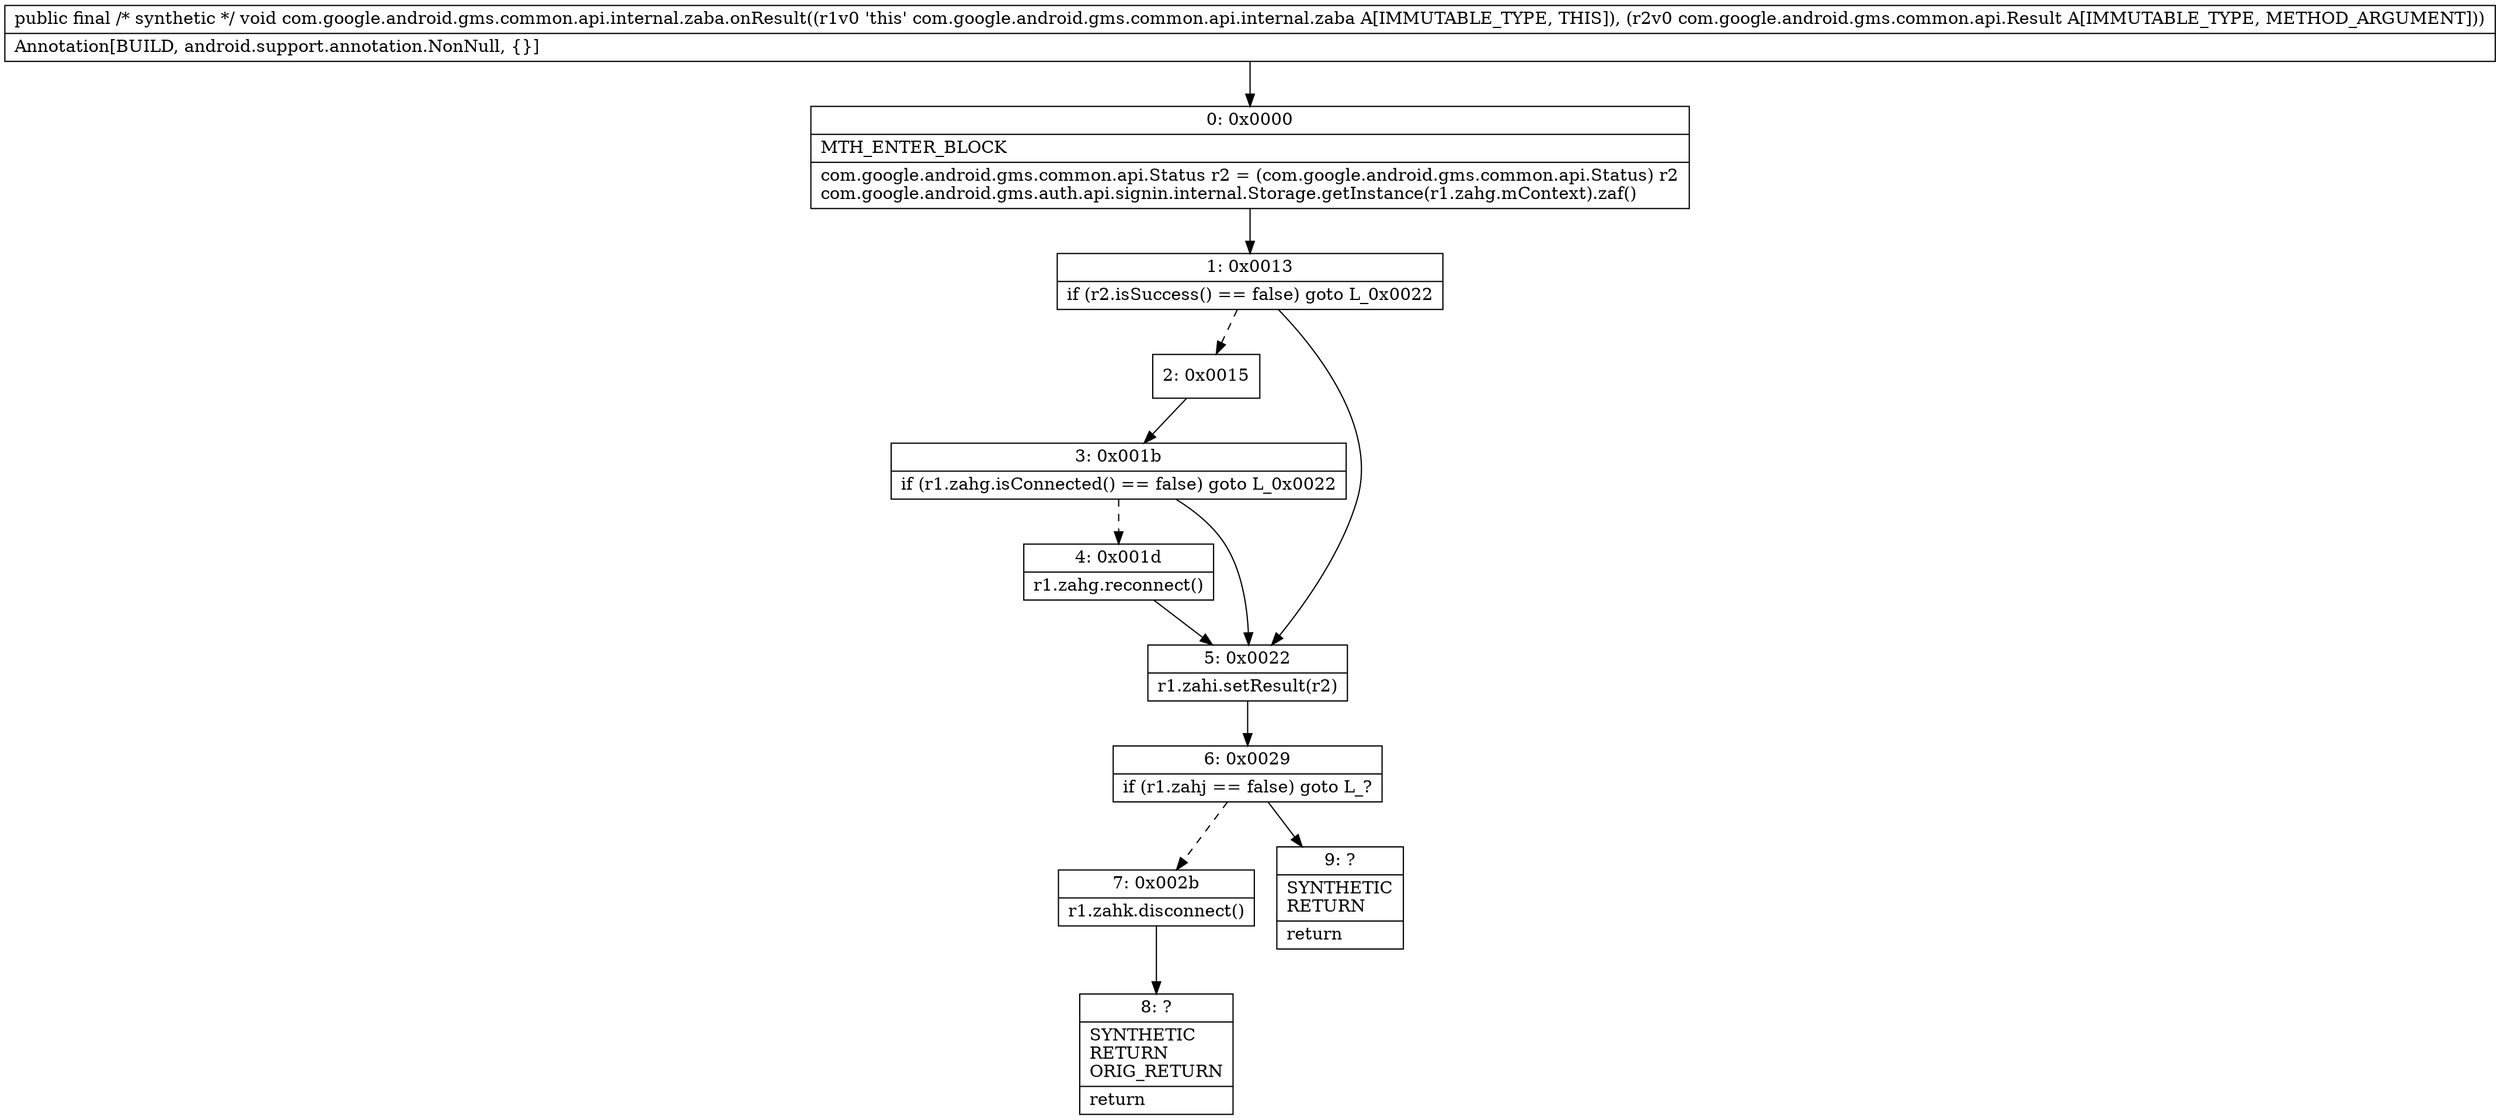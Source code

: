 digraph "CFG forcom.google.android.gms.common.api.internal.zaba.onResult(Lcom\/google\/android\/gms\/common\/api\/Result;)V" {
Node_0 [shape=record,label="{0\:\ 0x0000|MTH_ENTER_BLOCK\l|com.google.android.gms.common.api.Status r2 = (com.google.android.gms.common.api.Status) r2\lcom.google.android.gms.auth.api.signin.internal.Storage.getInstance(r1.zahg.mContext).zaf()\l}"];
Node_1 [shape=record,label="{1\:\ 0x0013|if (r2.isSuccess() == false) goto L_0x0022\l}"];
Node_2 [shape=record,label="{2\:\ 0x0015}"];
Node_3 [shape=record,label="{3\:\ 0x001b|if (r1.zahg.isConnected() == false) goto L_0x0022\l}"];
Node_4 [shape=record,label="{4\:\ 0x001d|r1.zahg.reconnect()\l}"];
Node_5 [shape=record,label="{5\:\ 0x0022|r1.zahi.setResult(r2)\l}"];
Node_6 [shape=record,label="{6\:\ 0x0029|if (r1.zahj == false) goto L_?\l}"];
Node_7 [shape=record,label="{7\:\ 0x002b|r1.zahk.disconnect()\l}"];
Node_8 [shape=record,label="{8\:\ ?|SYNTHETIC\lRETURN\lORIG_RETURN\l|return\l}"];
Node_9 [shape=record,label="{9\:\ ?|SYNTHETIC\lRETURN\l|return\l}"];
MethodNode[shape=record,label="{public final \/* synthetic *\/ void com.google.android.gms.common.api.internal.zaba.onResult((r1v0 'this' com.google.android.gms.common.api.internal.zaba A[IMMUTABLE_TYPE, THIS]), (r2v0 com.google.android.gms.common.api.Result A[IMMUTABLE_TYPE, METHOD_ARGUMENT]))  | Annotation[BUILD, android.support.annotation.NonNull, \{\}]\l}"];
MethodNode -> Node_0;
Node_0 -> Node_1;
Node_1 -> Node_2[style=dashed];
Node_1 -> Node_5;
Node_2 -> Node_3;
Node_3 -> Node_4[style=dashed];
Node_3 -> Node_5;
Node_4 -> Node_5;
Node_5 -> Node_6;
Node_6 -> Node_7[style=dashed];
Node_6 -> Node_9;
Node_7 -> Node_8;
}

